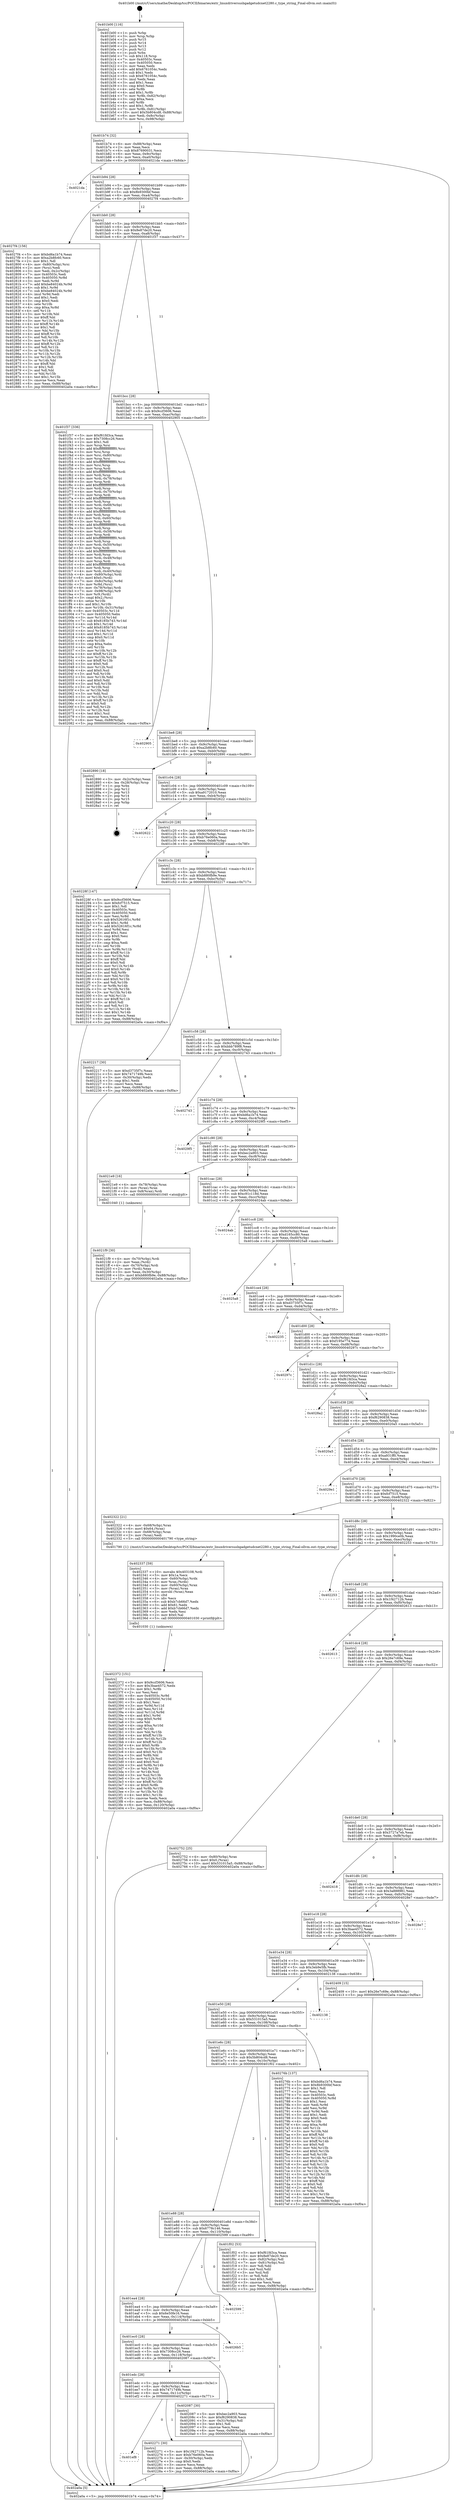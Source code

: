 digraph "0x401b00" {
  label = "0x401b00 (/mnt/c/Users/mathe/Desktop/tcc/POCII/binaries/extr_linuxdriversusbgadgetudcnet2280.c_type_string_Final-ollvm.out::main(0))"
  labelloc = "t"
  node[shape=record]

  Entry [label="",width=0.3,height=0.3,shape=circle,fillcolor=black,style=filled]
  "0x401b74" [label="{
     0x401b74 [32]\l
     | [instrs]\l
     &nbsp;&nbsp;0x401b74 \<+6\>: mov -0x88(%rbp),%eax\l
     &nbsp;&nbsp;0x401b7a \<+2\>: mov %eax,%ecx\l
     &nbsp;&nbsp;0x401b7c \<+6\>: sub $0x87690031,%ecx\l
     &nbsp;&nbsp;0x401b82 \<+6\>: mov %eax,-0x9c(%rbp)\l
     &nbsp;&nbsp;0x401b88 \<+6\>: mov %ecx,-0xa0(%rbp)\l
     &nbsp;&nbsp;0x401b8e \<+6\>: je 00000000004021da \<main+0x6da\>\l
  }"]
  "0x4021da" [label="{
     0x4021da\l
  }", style=dashed]
  "0x401b94" [label="{
     0x401b94 [28]\l
     | [instrs]\l
     &nbsp;&nbsp;0x401b94 \<+5\>: jmp 0000000000401b99 \<main+0x99\>\l
     &nbsp;&nbsp;0x401b99 \<+6\>: mov -0x9c(%rbp),%eax\l
     &nbsp;&nbsp;0x401b9f \<+5\>: sub $0x8b9300bf,%eax\l
     &nbsp;&nbsp;0x401ba4 \<+6\>: mov %eax,-0xa4(%rbp)\l
     &nbsp;&nbsp;0x401baa \<+6\>: je 00000000004027f4 \<main+0xcf4\>\l
  }"]
  Exit [label="",width=0.3,height=0.3,shape=circle,fillcolor=black,style=filled,peripheries=2]
  "0x4027f4" [label="{
     0x4027f4 [156]\l
     | [instrs]\l
     &nbsp;&nbsp;0x4027f4 \<+5\>: mov $0xbd6a1b74,%eax\l
     &nbsp;&nbsp;0x4027f9 \<+5\>: mov $0xa2b8fc60,%ecx\l
     &nbsp;&nbsp;0x4027fe \<+2\>: mov $0x1,%dl\l
     &nbsp;&nbsp;0x402800 \<+4\>: mov -0x80(%rbp),%rsi\l
     &nbsp;&nbsp;0x402804 \<+2\>: mov (%rsi),%edi\l
     &nbsp;&nbsp;0x402806 \<+3\>: mov %edi,-0x2c(%rbp)\l
     &nbsp;&nbsp;0x402809 \<+7\>: mov 0x40503c,%edi\l
     &nbsp;&nbsp;0x402810 \<+8\>: mov 0x405050,%r8d\l
     &nbsp;&nbsp;0x402818 \<+3\>: mov %edi,%r9d\l
     &nbsp;&nbsp;0x40281b \<+7\>: add $0xbe84024b,%r9d\l
     &nbsp;&nbsp;0x402822 \<+4\>: sub $0x1,%r9d\l
     &nbsp;&nbsp;0x402826 \<+7\>: sub $0xbe84024b,%r9d\l
     &nbsp;&nbsp;0x40282d \<+4\>: imul %r9d,%edi\l
     &nbsp;&nbsp;0x402831 \<+3\>: and $0x1,%edi\l
     &nbsp;&nbsp;0x402834 \<+3\>: cmp $0x0,%edi\l
     &nbsp;&nbsp;0x402837 \<+4\>: sete %r10b\l
     &nbsp;&nbsp;0x40283b \<+4\>: cmp $0xa,%r8d\l
     &nbsp;&nbsp;0x40283f \<+4\>: setl %r11b\l
     &nbsp;&nbsp;0x402843 \<+3\>: mov %r10b,%bl\l
     &nbsp;&nbsp;0x402846 \<+3\>: xor $0xff,%bl\l
     &nbsp;&nbsp;0x402849 \<+3\>: mov %r11b,%r14b\l
     &nbsp;&nbsp;0x40284c \<+4\>: xor $0xff,%r14b\l
     &nbsp;&nbsp;0x402850 \<+3\>: xor $0x1,%dl\l
     &nbsp;&nbsp;0x402853 \<+3\>: mov %bl,%r15b\l
     &nbsp;&nbsp;0x402856 \<+4\>: and $0xff,%r15b\l
     &nbsp;&nbsp;0x40285a \<+3\>: and %dl,%r10b\l
     &nbsp;&nbsp;0x40285d \<+3\>: mov %r14b,%r12b\l
     &nbsp;&nbsp;0x402860 \<+4\>: and $0xff,%r12b\l
     &nbsp;&nbsp;0x402864 \<+3\>: and %dl,%r11b\l
     &nbsp;&nbsp;0x402867 \<+3\>: or %r10b,%r15b\l
     &nbsp;&nbsp;0x40286a \<+3\>: or %r11b,%r12b\l
     &nbsp;&nbsp;0x40286d \<+3\>: xor %r12b,%r15b\l
     &nbsp;&nbsp;0x402870 \<+3\>: or %r14b,%bl\l
     &nbsp;&nbsp;0x402873 \<+3\>: xor $0xff,%bl\l
     &nbsp;&nbsp;0x402876 \<+3\>: or $0x1,%dl\l
     &nbsp;&nbsp;0x402879 \<+2\>: and %dl,%bl\l
     &nbsp;&nbsp;0x40287b \<+3\>: or %bl,%r15b\l
     &nbsp;&nbsp;0x40287e \<+4\>: test $0x1,%r15b\l
     &nbsp;&nbsp;0x402882 \<+3\>: cmovne %ecx,%eax\l
     &nbsp;&nbsp;0x402885 \<+6\>: mov %eax,-0x88(%rbp)\l
     &nbsp;&nbsp;0x40288b \<+5\>: jmp 0000000000402a0a \<main+0xf0a\>\l
  }"]
  "0x401bb0" [label="{
     0x401bb0 [28]\l
     | [instrs]\l
     &nbsp;&nbsp;0x401bb0 \<+5\>: jmp 0000000000401bb5 \<main+0xb5\>\l
     &nbsp;&nbsp;0x401bb5 \<+6\>: mov -0x9c(%rbp),%eax\l
     &nbsp;&nbsp;0x401bbb \<+5\>: sub $0x8e87de20,%eax\l
     &nbsp;&nbsp;0x401bc0 \<+6\>: mov %eax,-0xa8(%rbp)\l
     &nbsp;&nbsp;0x401bc6 \<+6\>: je 0000000000401f37 \<main+0x437\>\l
  }"]
  "0x402372" [label="{
     0x402372 [151]\l
     | [instrs]\l
     &nbsp;&nbsp;0x402372 \<+5\>: mov $0x9ccf3606,%ecx\l
     &nbsp;&nbsp;0x402377 \<+5\>: mov $0x3bae4572,%edx\l
     &nbsp;&nbsp;0x40237c \<+3\>: mov $0x1,%r8b\l
     &nbsp;&nbsp;0x40237f \<+2\>: xor %esi,%esi\l
     &nbsp;&nbsp;0x402381 \<+8\>: mov 0x40503c,%r9d\l
     &nbsp;&nbsp;0x402389 \<+8\>: mov 0x405050,%r10d\l
     &nbsp;&nbsp;0x402391 \<+3\>: sub $0x1,%esi\l
     &nbsp;&nbsp;0x402394 \<+3\>: mov %r9d,%r11d\l
     &nbsp;&nbsp;0x402397 \<+3\>: add %esi,%r11d\l
     &nbsp;&nbsp;0x40239a \<+4\>: imul %r11d,%r9d\l
     &nbsp;&nbsp;0x40239e \<+4\>: and $0x1,%r9d\l
     &nbsp;&nbsp;0x4023a2 \<+4\>: cmp $0x0,%r9d\l
     &nbsp;&nbsp;0x4023a6 \<+3\>: sete %bl\l
     &nbsp;&nbsp;0x4023a9 \<+4\>: cmp $0xa,%r10d\l
     &nbsp;&nbsp;0x4023ad \<+4\>: setl %r14b\l
     &nbsp;&nbsp;0x4023b1 \<+3\>: mov %bl,%r15b\l
     &nbsp;&nbsp;0x4023b4 \<+4\>: xor $0xff,%r15b\l
     &nbsp;&nbsp;0x4023b8 \<+3\>: mov %r14b,%r12b\l
     &nbsp;&nbsp;0x4023bb \<+4\>: xor $0xff,%r12b\l
     &nbsp;&nbsp;0x4023bf \<+4\>: xor $0x0,%r8b\l
     &nbsp;&nbsp;0x4023c3 \<+3\>: mov %r15b,%r13b\l
     &nbsp;&nbsp;0x4023c6 \<+4\>: and $0x0,%r13b\l
     &nbsp;&nbsp;0x4023ca \<+3\>: and %r8b,%bl\l
     &nbsp;&nbsp;0x4023cd \<+3\>: mov %r12b,%sil\l
     &nbsp;&nbsp;0x4023d0 \<+4\>: and $0x0,%sil\l
     &nbsp;&nbsp;0x4023d4 \<+3\>: and %r8b,%r14b\l
     &nbsp;&nbsp;0x4023d7 \<+3\>: or %bl,%r13b\l
     &nbsp;&nbsp;0x4023da \<+3\>: or %r14b,%sil\l
     &nbsp;&nbsp;0x4023dd \<+3\>: xor %sil,%r13b\l
     &nbsp;&nbsp;0x4023e0 \<+3\>: or %r12b,%r15b\l
     &nbsp;&nbsp;0x4023e3 \<+4\>: xor $0xff,%r15b\l
     &nbsp;&nbsp;0x4023e7 \<+4\>: or $0x0,%r8b\l
     &nbsp;&nbsp;0x4023eb \<+3\>: and %r8b,%r15b\l
     &nbsp;&nbsp;0x4023ee \<+3\>: or %r15b,%r13b\l
     &nbsp;&nbsp;0x4023f1 \<+4\>: test $0x1,%r13b\l
     &nbsp;&nbsp;0x4023f5 \<+3\>: cmovne %edx,%ecx\l
     &nbsp;&nbsp;0x4023f8 \<+6\>: mov %ecx,-0x88(%rbp)\l
     &nbsp;&nbsp;0x4023fe \<+6\>: mov %eax,-0x120(%rbp)\l
     &nbsp;&nbsp;0x402404 \<+5\>: jmp 0000000000402a0a \<main+0xf0a\>\l
  }"]
  "0x401f37" [label="{
     0x401f37 [336]\l
     | [instrs]\l
     &nbsp;&nbsp;0x401f37 \<+5\>: mov $0xf61fd3ca,%eax\l
     &nbsp;&nbsp;0x401f3c \<+5\>: mov $0x7308cc26,%ecx\l
     &nbsp;&nbsp;0x401f41 \<+2\>: mov $0x1,%dl\l
     &nbsp;&nbsp;0x401f43 \<+3\>: mov %rsp,%rsi\l
     &nbsp;&nbsp;0x401f46 \<+4\>: add $0xfffffffffffffff0,%rsi\l
     &nbsp;&nbsp;0x401f4a \<+3\>: mov %rsi,%rsp\l
     &nbsp;&nbsp;0x401f4d \<+4\>: mov %rsi,-0x80(%rbp)\l
     &nbsp;&nbsp;0x401f51 \<+3\>: mov %rsp,%rsi\l
     &nbsp;&nbsp;0x401f54 \<+4\>: add $0xfffffffffffffff0,%rsi\l
     &nbsp;&nbsp;0x401f58 \<+3\>: mov %rsi,%rsp\l
     &nbsp;&nbsp;0x401f5b \<+3\>: mov %rsp,%rdi\l
     &nbsp;&nbsp;0x401f5e \<+4\>: add $0xfffffffffffffff0,%rdi\l
     &nbsp;&nbsp;0x401f62 \<+3\>: mov %rdi,%rsp\l
     &nbsp;&nbsp;0x401f65 \<+4\>: mov %rdi,-0x78(%rbp)\l
     &nbsp;&nbsp;0x401f69 \<+3\>: mov %rsp,%rdi\l
     &nbsp;&nbsp;0x401f6c \<+4\>: add $0xfffffffffffffff0,%rdi\l
     &nbsp;&nbsp;0x401f70 \<+3\>: mov %rdi,%rsp\l
     &nbsp;&nbsp;0x401f73 \<+4\>: mov %rdi,-0x70(%rbp)\l
     &nbsp;&nbsp;0x401f77 \<+3\>: mov %rsp,%rdi\l
     &nbsp;&nbsp;0x401f7a \<+4\>: add $0xfffffffffffffff0,%rdi\l
     &nbsp;&nbsp;0x401f7e \<+3\>: mov %rdi,%rsp\l
     &nbsp;&nbsp;0x401f81 \<+4\>: mov %rdi,-0x68(%rbp)\l
     &nbsp;&nbsp;0x401f85 \<+3\>: mov %rsp,%rdi\l
     &nbsp;&nbsp;0x401f88 \<+4\>: add $0xfffffffffffffff0,%rdi\l
     &nbsp;&nbsp;0x401f8c \<+3\>: mov %rdi,%rsp\l
     &nbsp;&nbsp;0x401f8f \<+4\>: mov %rdi,-0x60(%rbp)\l
     &nbsp;&nbsp;0x401f93 \<+3\>: mov %rsp,%rdi\l
     &nbsp;&nbsp;0x401f96 \<+4\>: add $0xfffffffffffffff0,%rdi\l
     &nbsp;&nbsp;0x401f9a \<+3\>: mov %rdi,%rsp\l
     &nbsp;&nbsp;0x401f9d \<+4\>: mov %rdi,-0x58(%rbp)\l
     &nbsp;&nbsp;0x401fa1 \<+3\>: mov %rsp,%rdi\l
     &nbsp;&nbsp;0x401fa4 \<+4\>: add $0xfffffffffffffff0,%rdi\l
     &nbsp;&nbsp;0x401fa8 \<+3\>: mov %rdi,%rsp\l
     &nbsp;&nbsp;0x401fab \<+4\>: mov %rdi,-0x50(%rbp)\l
     &nbsp;&nbsp;0x401faf \<+3\>: mov %rsp,%rdi\l
     &nbsp;&nbsp;0x401fb2 \<+4\>: add $0xfffffffffffffff0,%rdi\l
     &nbsp;&nbsp;0x401fb6 \<+3\>: mov %rdi,%rsp\l
     &nbsp;&nbsp;0x401fb9 \<+4\>: mov %rdi,-0x48(%rbp)\l
     &nbsp;&nbsp;0x401fbd \<+3\>: mov %rsp,%rdi\l
     &nbsp;&nbsp;0x401fc0 \<+4\>: add $0xfffffffffffffff0,%rdi\l
     &nbsp;&nbsp;0x401fc4 \<+3\>: mov %rdi,%rsp\l
     &nbsp;&nbsp;0x401fc7 \<+4\>: mov %rdi,-0x40(%rbp)\l
     &nbsp;&nbsp;0x401fcb \<+4\>: mov -0x80(%rbp),%rdi\l
     &nbsp;&nbsp;0x401fcf \<+6\>: movl $0x0,(%rdi)\l
     &nbsp;&nbsp;0x401fd5 \<+7\>: mov -0x8c(%rbp),%r8d\l
     &nbsp;&nbsp;0x401fdc \<+3\>: mov %r8d,(%rsi)\l
     &nbsp;&nbsp;0x401fdf \<+4\>: mov -0x78(%rbp),%rdi\l
     &nbsp;&nbsp;0x401fe3 \<+7\>: mov -0x98(%rbp),%r9\l
     &nbsp;&nbsp;0x401fea \<+3\>: mov %r9,(%rdi)\l
     &nbsp;&nbsp;0x401fed \<+3\>: cmpl $0x2,(%rsi)\l
     &nbsp;&nbsp;0x401ff0 \<+4\>: setne %r10b\l
     &nbsp;&nbsp;0x401ff4 \<+4\>: and $0x1,%r10b\l
     &nbsp;&nbsp;0x401ff8 \<+4\>: mov %r10b,-0x31(%rbp)\l
     &nbsp;&nbsp;0x401ffc \<+8\>: mov 0x40503c,%r11d\l
     &nbsp;&nbsp;0x402004 \<+7\>: mov 0x405050,%ebx\l
     &nbsp;&nbsp;0x40200b \<+3\>: mov %r11d,%r14d\l
     &nbsp;&nbsp;0x40200e \<+7\>: sub $0x8185b743,%r14d\l
     &nbsp;&nbsp;0x402015 \<+4\>: sub $0x1,%r14d\l
     &nbsp;&nbsp;0x402019 \<+7\>: add $0x8185b743,%r14d\l
     &nbsp;&nbsp;0x402020 \<+4\>: imul %r14d,%r11d\l
     &nbsp;&nbsp;0x402024 \<+4\>: and $0x1,%r11d\l
     &nbsp;&nbsp;0x402028 \<+4\>: cmp $0x0,%r11d\l
     &nbsp;&nbsp;0x40202c \<+4\>: sete %r10b\l
     &nbsp;&nbsp;0x402030 \<+3\>: cmp $0xa,%ebx\l
     &nbsp;&nbsp;0x402033 \<+4\>: setl %r15b\l
     &nbsp;&nbsp;0x402037 \<+3\>: mov %r10b,%r12b\l
     &nbsp;&nbsp;0x40203a \<+4\>: xor $0xff,%r12b\l
     &nbsp;&nbsp;0x40203e \<+3\>: mov %r15b,%r13b\l
     &nbsp;&nbsp;0x402041 \<+4\>: xor $0xff,%r13b\l
     &nbsp;&nbsp;0x402045 \<+3\>: xor $0x0,%dl\l
     &nbsp;&nbsp;0x402048 \<+3\>: mov %r12b,%sil\l
     &nbsp;&nbsp;0x40204b \<+4\>: and $0x0,%sil\l
     &nbsp;&nbsp;0x40204f \<+3\>: and %dl,%r10b\l
     &nbsp;&nbsp;0x402052 \<+3\>: mov %r13b,%dil\l
     &nbsp;&nbsp;0x402055 \<+4\>: and $0x0,%dil\l
     &nbsp;&nbsp;0x402059 \<+3\>: and %dl,%r15b\l
     &nbsp;&nbsp;0x40205c \<+3\>: or %r10b,%sil\l
     &nbsp;&nbsp;0x40205f \<+3\>: or %r15b,%dil\l
     &nbsp;&nbsp;0x402062 \<+3\>: xor %dil,%sil\l
     &nbsp;&nbsp;0x402065 \<+3\>: or %r13b,%r12b\l
     &nbsp;&nbsp;0x402068 \<+4\>: xor $0xff,%r12b\l
     &nbsp;&nbsp;0x40206c \<+3\>: or $0x0,%dl\l
     &nbsp;&nbsp;0x40206f \<+3\>: and %dl,%r12b\l
     &nbsp;&nbsp;0x402072 \<+3\>: or %r12b,%sil\l
     &nbsp;&nbsp;0x402075 \<+4\>: test $0x1,%sil\l
     &nbsp;&nbsp;0x402079 \<+3\>: cmovne %ecx,%eax\l
     &nbsp;&nbsp;0x40207c \<+6\>: mov %eax,-0x88(%rbp)\l
     &nbsp;&nbsp;0x402082 \<+5\>: jmp 0000000000402a0a \<main+0xf0a\>\l
  }"]
  "0x401bcc" [label="{
     0x401bcc [28]\l
     | [instrs]\l
     &nbsp;&nbsp;0x401bcc \<+5\>: jmp 0000000000401bd1 \<main+0xd1\>\l
     &nbsp;&nbsp;0x401bd1 \<+6\>: mov -0x9c(%rbp),%eax\l
     &nbsp;&nbsp;0x401bd7 \<+5\>: sub $0x9ccf3606,%eax\l
     &nbsp;&nbsp;0x401bdc \<+6\>: mov %eax,-0xac(%rbp)\l
     &nbsp;&nbsp;0x401be2 \<+6\>: je 0000000000402905 \<main+0xe05\>\l
  }"]
  "0x402337" [label="{
     0x402337 [59]\l
     | [instrs]\l
     &nbsp;&nbsp;0x402337 \<+10\>: movabs $0x403108,%rdi\l
     &nbsp;&nbsp;0x402341 \<+5\>: mov $0x1a,%ecx\l
     &nbsp;&nbsp;0x402346 \<+4\>: mov -0x60(%rbp),%rdx\l
     &nbsp;&nbsp;0x40234a \<+3\>: mov %rax,(%rdx)\l
     &nbsp;&nbsp;0x40234d \<+4\>: mov -0x60(%rbp),%rax\l
     &nbsp;&nbsp;0x402351 \<+3\>: mov (%rax),%rax\l
     &nbsp;&nbsp;0x402354 \<+3\>: movsbl (%rax),%eax\l
     &nbsp;&nbsp;0x402357 \<+1\>: cltd\l
     &nbsp;&nbsp;0x402358 \<+2\>: idiv %ecx\l
     &nbsp;&nbsp;0x40235a \<+6\>: sub $0xb7cb66d7,%edx\l
     &nbsp;&nbsp;0x402360 \<+3\>: add $0x61,%edx\l
     &nbsp;&nbsp;0x402363 \<+6\>: add $0xb7cb66d7,%edx\l
     &nbsp;&nbsp;0x402369 \<+2\>: mov %edx,%esi\l
     &nbsp;&nbsp;0x40236b \<+2\>: mov $0x0,%al\l
     &nbsp;&nbsp;0x40236d \<+5\>: call 0000000000401030 \<printf@plt\>\l
     | [calls]\l
     &nbsp;&nbsp;0x401030 \{1\} (unknown)\l
  }"]
  "0x402905" [label="{
     0x402905\l
  }", style=dashed]
  "0x401be8" [label="{
     0x401be8 [28]\l
     | [instrs]\l
     &nbsp;&nbsp;0x401be8 \<+5\>: jmp 0000000000401bed \<main+0xed\>\l
     &nbsp;&nbsp;0x401bed \<+6\>: mov -0x9c(%rbp),%eax\l
     &nbsp;&nbsp;0x401bf3 \<+5\>: sub $0xa2b8fc60,%eax\l
     &nbsp;&nbsp;0x401bf8 \<+6\>: mov %eax,-0xb0(%rbp)\l
     &nbsp;&nbsp;0x401bfe \<+6\>: je 0000000000402890 \<main+0xd90\>\l
  }"]
  "0x401ef8" [label="{
     0x401ef8\l
  }", style=dashed]
  "0x402890" [label="{
     0x402890 [18]\l
     | [instrs]\l
     &nbsp;&nbsp;0x402890 \<+3\>: mov -0x2c(%rbp),%eax\l
     &nbsp;&nbsp;0x402893 \<+4\>: lea -0x28(%rbp),%rsp\l
     &nbsp;&nbsp;0x402897 \<+1\>: pop %rbx\l
     &nbsp;&nbsp;0x402898 \<+2\>: pop %r12\l
     &nbsp;&nbsp;0x40289a \<+2\>: pop %r13\l
     &nbsp;&nbsp;0x40289c \<+2\>: pop %r14\l
     &nbsp;&nbsp;0x40289e \<+2\>: pop %r15\l
     &nbsp;&nbsp;0x4028a0 \<+1\>: pop %rbp\l
     &nbsp;&nbsp;0x4028a1 \<+1\>: ret\l
  }"]
  "0x401c04" [label="{
     0x401c04 [28]\l
     | [instrs]\l
     &nbsp;&nbsp;0x401c04 \<+5\>: jmp 0000000000401c09 \<main+0x109\>\l
     &nbsp;&nbsp;0x401c09 \<+6\>: mov -0x9c(%rbp),%eax\l
     &nbsp;&nbsp;0x401c0f \<+5\>: sub $0xa9172010,%eax\l
     &nbsp;&nbsp;0x401c14 \<+6\>: mov %eax,-0xb4(%rbp)\l
     &nbsp;&nbsp;0x401c1a \<+6\>: je 0000000000402622 \<main+0xb22\>\l
  }"]
  "0x402271" [label="{
     0x402271 [30]\l
     | [instrs]\l
     &nbsp;&nbsp;0x402271 \<+5\>: mov $0x1f42712b,%eax\l
     &nbsp;&nbsp;0x402276 \<+5\>: mov $0xb76e060a,%ecx\l
     &nbsp;&nbsp;0x40227b \<+3\>: mov -0x30(%rbp),%edx\l
     &nbsp;&nbsp;0x40227e \<+3\>: cmp $0x0,%edx\l
     &nbsp;&nbsp;0x402281 \<+3\>: cmove %ecx,%eax\l
     &nbsp;&nbsp;0x402284 \<+6\>: mov %eax,-0x88(%rbp)\l
     &nbsp;&nbsp;0x40228a \<+5\>: jmp 0000000000402a0a \<main+0xf0a\>\l
  }"]
  "0x402622" [label="{
     0x402622\l
  }", style=dashed]
  "0x401c20" [label="{
     0x401c20 [28]\l
     | [instrs]\l
     &nbsp;&nbsp;0x401c20 \<+5\>: jmp 0000000000401c25 \<main+0x125\>\l
     &nbsp;&nbsp;0x401c25 \<+6\>: mov -0x9c(%rbp),%eax\l
     &nbsp;&nbsp;0x401c2b \<+5\>: sub $0xb76e060a,%eax\l
     &nbsp;&nbsp;0x401c30 \<+6\>: mov %eax,-0xb8(%rbp)\l
     &nbsp;&nbsp;0x401c36 \<+6\>: je 000000000040228f \<main+0x78f\>\l
  }"]
  "0x4021f9" [label="{
     0x4021f9 [30]\l
     | [instrs]\l
     &nbsp;&nbsp;0x4021f9 \<+4\>: mov -0x70(%rbp),%rdi\l
     &nbsp;&nbsp;0x4021fd \<+2\>: mov %eax,(%rdi)\l
     &nbsp;&nbsp;0x4021ff \<+4\>: mov -0x70(%rbp),%rdi\l
     &nbsp;&nbsp;0x402203 \<+2\>: mov (%rdi),%eax\l
     &nbsp;&nbsp;0x402205 \<+3\>: mov %eax,-0x30(%rbp)\l
     &nbsp;&nbsp;0x402208 \<+10\>: movl $0xb880fb9e,-0x88(%rbp)\l
     &nbsp;&nbsp;0x402212 \<+5\>: jmp 0000000000402a0a \<main+0xf0a\>\l
  }"]
  "0x40228f" [label="{
     0x40228f [147]\l
     | [instrs]\l
     &nbsp;&nbsp;0x40228f \<+5\>: mov $0x9ccf3606,%eax\l
     &nbsp;&nbsp;0x402294 \<+5\>: mov $0xfcf7515,%ecx\l
     &nbsp;&nbsp;0x402299 \<+2\>: mov $0x1,%dl\l
     &nbsp;&nbsp;0x40229b \<+7\>: mov 0x40503c,%esi\l
     &nbsp;&nbsp;0x4022a2 \<+7\>: mov 0x405050,%edi\l
     &nbsp;&nbsp;0x4022a9 \<+3\>: mov %esi,%r8d\l
     &nbsp;&nbsp;0x4022ac \<+7\>: sub $0x52616f1c,%r8d\l
     &nbsp;&nbsp;0x4022b3 \<+4\>: sub $0x1,%r8d\l
     &nbsp;&nbsp;0x4022b7 \<+7\>: add $0x52616f1c,%r8d\l
     &nbsp;&nbsp;0x4022be \<+4\>: imul %r8d,%esi\l
     &nbsp;&nbsp;0x4022c2 \<+3\>: and $0x1,%esi\l
     &nbsp;&nbsp;0x4022c5 \<+3\>: cmp $0x0,%esi\l
     &nbsp;&nbsp;0x4022c8 \<+4\>: sete %r9b\l
     &nbsp;&nbsp;0x4022cc \<+3\>: cmp $0xa,%edi\l
     &nbsp;&nbsp;0x4022cf \<+4\>: setl %r10b\l
     &nbsp;&nbsp;0x4022d3 \<+3\>: mov %r9b,%r11b\l
     &nbsp;&nbsp;0x4022d6 \<+4\>: xor $0xff,%r11b\l
     &nbsp;&nbsp;0x4022da \<+3\>: mov %r10b,%bl\l
     &nbsp;&nbsp;0x4022dd \<+3\>: xor $0xff,%bl\l
     &nbsp;&nbsp;0x4022e0 \<+3\>: xor $0x0,%dl\l
     &nbsp;&nbsp;0x4022e3 \<+3\>: mov %r11b,%r14b\l
     &nbsp;&nbsp;0x4022e6 \<+4\>: and $0x0,%r14b\l
     &nbsp;&nbsp;0x4022ea \<+3\>: and %dl,%r9b\l
     &nbsp;&nbsp;0x4022ed \<+3\>: mov %bl,%r15b\l
     &nbsp;&nbsp;0x4022f0 \<+4\>: and $0x0,%r15b\l
     &nbsp;&nbsp;0x4022f4 \<+3\>: and %dl,%r10b\l
     &nbsp;&nbsp;0x4022f7 \<+3\>: or %r9b,%r14b\l
     &nbsp;&nbsp;0x4022fa \<+3\>: or %r10b,%r15b\l
     &nbsp;&nbsp;0x4022fd \<+3\>: xor %r15b,%r14b\l
     &nbsp;&nbsp;0x402300 \<+3\>: or %bl,%r11b\l
     &nbsp;&nbsp;0x402303 \<+4\>: xor $0xff,%r11b\l
     &nbsp;&nbsp;0x402307 \<+3\>: or $0x0,%dl\l
     &nbsp;&nbsp;0x40230a \<+3\>: and %dl,%r11b\l
     &nbsp;&nbsp;0x40230d \<+3\>: or %r11b,%r14b\l
     &nbsp;&nbsp;0x402310 \<+4\>: test $0x1,%r14b\l
     &nbsp;&nbsp;0x402314 \<+3\>: cmovne %ecx,%eax\l
     &nbsp;&nbsp;0x402317 \<+6\>: mov %eax,-0x88(%rbp)\l
     &nbsp;&nbsp;0x40231d \<+5\>: jmp 0000000000402a0a \<main+0xf0a\>\l
  }"]
  "0x401c3c" [label="{
     0x401c3c [28]\l
     | [instrs]\l
     &nbsp;&nbsp;0x401c3c \<+5\>: jmp 0000000000401c41 \<main+0x141\>\l
     &nbsp;&nbsp;0x401c41 \<+6\>: mov -0x9c(%rbp),%eax\l
     &nbsp;&nbsp;0x401c47 \<+5\>: sub $0xb880fb9e,%eax\l
     &nbsp;&nbsp;0x401c4c \<+6\>: mov %eax,-0xbc(%rbp)\l
     &nbsp;&nbsp;0x401c52 \<+6\>: je 0000000000402217 \<main+0x717\>\l
  }"]
  "0x401edc" [label="{
     0x401edc [28]\l
     | [instrs]\l
     &nbsp;&nbsp;0x401edc \<+5\>: jmp 0000000000401ee1 \<main+0x3e1\>\l
     &nbsp;&nbsp;0x401ee1 \<+6\>: mov -0x9c(%rbp),%eax\l
     &nbsp;&nbsp;0x401ee7 \<+5\>: sub $0x7471749b,%eax\l
     &nbsp;&nbsp;0x401eec \<+6\>: mov %eax,-0x11c(%rbp)\l
     &nbsp;&nbsp;0x401ef2 \<+6\>: je 0000000000402271 \<main+0x771\>\l
  }"]
  "0x402217" [label="{
     0x402217 [30]\l
     | [instrs]\l
     &nbsp;&nbsp;0x402217 \<+5\>: mov $0xd3735f7c,%eax\l
     &nbsp;&nbsp;0x40221c \<+5\>: mov $0x7471749b,%ecx\l
     &nbsp;&nbsp;0x402221 \<+3\>: mov -0x30(%rbp),%edx\l
     &nbsp;&nbsp;0x402224 \<+3\>: cmp $0x1,%edx\l
     &nbsp;&nbsp;0x402227 \<+3\>: cmovl %ecx,%eax\l
     &nbsp;&nbsp;0x40222a \<+6\>: mov %eax,-0x88(%rbp)\l
     &nbsp;&nbsp;0x402230 \<+5\>: jmp 0000000000402a0a \<main+0xf0a\>\l
  }"]
  "0x401c58" [label="{
     0x401c58 [28]\l
     | [instrs]\l
     &nbsp;&nbsp;0x401c58 \<+5\>: jmp 0000000000401c5d \<main+0x15d\>\l
     &nbsp;&nbsp;0x401c5d \<+6\>: mov -0x9c(%rbp),%eax\l
     &nbsp;&nbsp;0x401c63 \<+5\>: sub $0xbbb789f8,%eax\l
     &nbsp;&nbsp;0x401c68 \<+6\>: mov %eax,-0xc0(%rbp)\l
     &nbsp;&nbsp;0x401c6e \<+6\>: je 0000000000402743 \<main+0xc43\>\l
  }"]
  "0x402087" [label="{
     0x402087 [30]\l
     | [instrs]\l
     &nbsp;&nbsp;0x402087 \<+5\>: mov $0xbec2a903,%eax\l
     &nbsp;&nbsp;0x40208c \<+5\>: mov $0xf6290838,%ecx\l
     &nbsp;&nbsp;0x402091 \<+3\>: mov -0x31(%rbp),%dl\l
     &nbsp;&nbsp;0x402094 \<+3\>: test $0x1,%dl\l
     &nbsp;&nbsp;0x402097 \<+3\>: cmovne %ecx,%eax\l
     &nbsp;&nbsp;0x40209a \<+6\>: mov %eax,-0x88(%rbp)\l
     &nbsp;&nbsp;0x4020a0 \<+5\>: jmp 0000000000402a0a \<main+0xf0a\>\l
  }"]
  "0x402743" [label="{
     0x402743\l
  }", style=dashed]
  "0x401c74" [label="{
     0x401c74 [28]\l
     | [instrs]\l
     &nbsp;&nbsp;0x401c74 \<+5\>: jmp 0000000000401c79 \<main+0x179\>\l
     &nbsp;&nbsp;0x401c79 \<+6\>: mov -0x9c(%rbp),%eax\l
     &nbsp;&nbsp;0x401c7f \<+5\>: sub $0xbd6a1b74,%eax\l
     &nbsp;&nbsp;0x401c84 \<+6\>: mov %eax,-0xc4(%rbp)\l
     &nbsp;&nbsp;0x401c8a \<+6\>: je 00000000004029f5 \<main+0xef5\>\l
  }"]
  "0x401ec0" [label="{
     0x401ec0 [28]\l
     | [instrs]\l
     &nbsp;&nbsp;0x401ec0 \<+5\>: jmp 0000000000401ec5 \<main+0x3c5\>\l
     &nbsp;&nbsp;0x401ec5 \<+6\>: mov -0x9c(%rbp),%eax\l
     &nbsp;&nbsp;0x401ecb \<+5\>: sub $0x7308cc26,%eax\l
     &nbsp;&nbsp;0x401ed0 \<+6\>: mov %eax,-0x118(%rbp)\l
     &nbsp;&nbsp;0x401ed6 \<+6\>: je 0000000000402087 \<main+0x587\>\l
  }"]
  "0x4029f5" [label="{
     0x4029f5\l
  }", style=dashed]
  "0x401c90" [label="{
     0x401c90 [28]\l
     | [instrs]\l
     &nbsp;&nbsp;0x401c90 \<+5\>: jmp 0000000000401c95 \<main+0x195\>\l
     &nbsp;&nbsp;0x401c95 \<+6\>: mov -0x9c(%rbp),%eax\l
     &nbsp;&nbsp;0x401c9b \<+5\>: sub $0xbec2a903,%eax\l
     &nbsp;&nbsp;0x401ca0 \<+6\>: mov %eax,-0xc8(%rbp)\l
     &nbsp;&nbsp;0x401ca6 \<+6\>: je 00000000004021e9 \<main+0x6e9\>\l
  }"]
  "0x4026b5" [label="{
     0x4026b5\l
  }", style=dashed]
  "0x4021e9" [label="{
     0x4021e9 [16]\l
     | [instrs]\l
     &nbsp;&nbsp;0x4021e9 \<+4\>: mov -0x78(%rbp),%rax\l
     &nbsp;&nbsp;0x4021ed \<+3\>: mov (%rax),%rax\l
     &nbsp;&nbsp;0x4021f0 \<+4\>: mov 0x8(%rax),%rdi\l
     &nbsp;&nbsp;0x4021f4 \<+5\>: call 0000000000401040 \<atoi@plt\>\l
     | [calls]\l
     &nbsp;&nbsp;0x401040 \{1\} (unknown)\l
  }"]
  "0x401cac" [label="{
     0x401cac [28]\l
     | [instrs]\l
     &nbsp;&nbsp;0x401cac \<+5\>: jmp 0000000000401cb1 \<main+0x1b1\>\l
     &nbsp;&nbsp;0x401cb1 \<+6\>: mov -0x9c(%rbp),%eax\l
     &nbsp;&nbsp;0x401cb7 \<+5\>: sub $0xc91c118d,%eax\l
     &nbsp;&nbsp;0x401cbc \<+6\>: mov %eax,-0xcc(%rbp)\l
     &nbsp;&nbsp;0x401cc2 \<+6\>: je 00000000004024ab \<main+0x9ab\>\l
  }"]
  "0x401ea4" [label="{
     0x401ea4 [28]\l
     | [instrs]\l
     &nbsp;&nbsp;0x401ea4 \<+5\>: jmp 0000000000401ea9 \<main+0x3a9\>\l
     &nbsp;&nbsp;0x401ea9 \<+6\>: mov -0x9c(%rbp),%eax\l
     &nbsp;&nbsp;0x401eaf \<+5\>: sub $0x6e50fe16,%eax\l
     &nbsp;&nbsp;0x401eb4 \<+6\>: mov %eax,-0x114(%rbp)\l
     &nbsp;&nbsp;0x401eba \<+6\>: je 00000000004026b5 \<main+0xbb5\>\l
  }"]
  "0x4024ab" [label="{
     0x4024ab\l
  }", style=dashed]
  "0x401cc8" [label="{
     0x401cc8 [28]\l
     | [instrs]\l
     &nbsp;&nbsp;0x401cc8 \<+5\>: jmp 0000000000401ccd \<main+0x1cd\>\l
     &nbsp;&nbsp;0x401ccd \<+6\>: mov -0x9c(%rbp),%eax\l
     &nbsp;&nbsp;0x401cd3 \<+5\>: sub $0xd165cc80,%eax\l
     &nbsp;&nbsp;0x401cd8 \<+6\>: mov %eax,-0xd0(%rbp)\l
     &nbsp;&nbsp;0x401cde \<+6\>: je 00000000004025a8 \<main+0xaa8\>\l
  }"]
  "0x402599" [label="{
     0x402599\l
  }", style=dashed]
  "0x4025a8" [label="{
     0x4025a8\l
  }", style=dashed]
  "0x401ce4" [label="{
     0x401ce4 [28]\l
     | [instrs]\l
     &nbsp;&nbsp;0x401ce4 \<+5\>: jmp 0000000000401ce9 \<main+0x1e9\>\l
     &nbsp;&nbsp;0x401ce9 \<+6\>: mov -0x9c(%rbp),%eax\l
     &nbsp;&nbsp;0x401cef \<+5\>: sub $0xd3735f7c,%eax\l
     &nbsp;&nbsp;0x401cf4 \<+6\>: mov %eax,-0xd4(%rbp)\l
     &nbsp;&nbsp;0x401cfa \<+6\>: je 0000000000402235 \<main+0x735\>\l
  }"]
  "0x401b00" [label="{
     0x401b00 [116]\l
     | [instrs]\l
     &nbsp;&nbsp;0x401b00 \<+1\>: push %rbp\l
     &nbsp;&nbsp;0x401b01 \<+3\>: mov %rsp,%rbp\l
     &nbsp;&nbsp;0x401b04 \<+2\>: push %r15\l
     &nbsp;&nbsp;0x401b06 \<+2\>: push %r14\l
     &nbsp;&nbsp;0x401b08 \<+2\>: push %r13\l
     &nbsp;&nbsp;0x401b0a \<+2\>: push %r12\l
     &nbsp;&nbsp;0x401b0c \<+1\>: push %rbx\l
     &nbsp;&nbsp;0x401b0d \<+7\>: sub $0x118,%rsp\l
     &nbsp;&nbsp;0x401b14 \<+7\>: mov 0x40503c,%eax\l
     &nbsp;&nbsp;0x401b1b \<+7\>: mov 0x405050,%ecx\l
     &nbsp;&nbsp;0x401b22 \<+2\>: mov %eax,%edx\l
     &nbsp;&nbsp;0x401b24 \<+6\>: add $0x6761054c,%edx\l
     &nbsp;&nbsp;0x401b2a \<+3\>: sub $0x1,%edx\l
     &nbsp;&nbsp;0x401b2d \<+6\>: sub $0x6761054c,%edx\l
     &nbsp;&nbsp;0x401b33 \<+3\>: imul %edx,%eax\l
     &nbsp;&nbsp;0x401b36 \<+3\>: and $0x1,%eax\l
     &nbsp;&nbsp;0x401b39 \<+3\>: cmp $0x0,%eax\l
     &nbsp;&nbsp;0x401b3c \<+4\>: sete %r8b\l
     &nbsp;&nbsp;0x401b40 \<+4\>: and $0x1,%r8b\l
     &nbsp;&nbsp;0x401b44 \<+7\>: mov %r8b,-0x82(%rbp)\l
     &nbsp;&nbsp;0x401b4b \<+3\>: cmp $0xa,%ecx\l
     &nbsp;&nbsp;0x401b4e \<+4\>: setl %r8b\l
     &nbsp;&nbsp;0x401b52 \<+4\>: and $0x1,%r8b\l
     &nbsp;&nbsp;0x401b56 \<+7\>: mov %r8b,-0x81(%rbp)\l
     &nbsp;&nbsp;0x401b5d \<+10\>: movl $0x5b804cd8,-0x88(%rbp)\l
     &nbsp;&nbsp;0x401b67 \<+6\>: mov %edi,-0x8c(%rbp)\l
     &nbsp;&nbsp;0x401b6d \<+7\>: mov %rsi,-0x98(%rbp)\l
  }"]
  "0x402235" [label="{
     0x402235\l
  }", style=dashed]
  "0x401d00" [label="{
     0x401d00 [28]\l
     | [instrs]\l
     &nbsp;&nbsp;0x401d00 \<+5\>: jmp 0000000000401d05 \<main+0x205\>\l
     &nbsp;&nbsp;0x401d05 \<+6\>: mov -0x9c(%rbp),%eax\l
     &nbsp;&nbsp;0x401d0b \<+5\>: sub $0xf195e774,%eax\l
     &nbsp;&nbsp;0x401d10 \<+6\>: mov %eax,-0xd8(%rbp)\l
     &nbsp;&nbsp;0x401d16 \<+6\>: je 000000000040297c \<main+0xe7c\>\l
  }"]
  "0x402a0a" [label="{
     0x402a0a [5]\l
     | [instrs]\l
     &nbsp;&nbsp;0x402a0a \<+5\>: jmp 0000000000401b74 \<main+0x74\>\l
  }"]
  "0x40297c" [label="{
     0x40297c\l
  }", style=dashed]
  "0x401d1c" [label="{
     0x401d1c [28]\l
     | [instrs]\l
     &nbsp;&nbsp;0x401d1c \<+5\>: jmp 0000000000401d21 \<main+0x221\>\l
     &nbsp;&nbsp;0x401d21 \<+6\>: mov -0x9c(%rbp),%eax\l
     &nbsp;&nbsp;0x401d27 \<+5\>: sub $0xf61fd3ca,%eax\l
     &nbsp;&nbsp;0x401d2c \<+6\>: mov %eax,-0xdc(%rbp)\l
     &nbsp;&nbsp;0x401d32 \<+6\>: je 00000000004028a2 \<main+0xda2\>\l
  }"]
  "0x401e88" [label="{
     0x401e88 [28]\l
     | [instrs]\l
     &nbsp;&nbsp;0x401e88 \<+5\>: jmp 0000000000401e8d \<main+0x38d\>\l
     &nbsp;&nbsp;0x401e8d \<+6\>: mov -0x9c(%rbp),%eax\l
     &nbsp;&nbsp;0x401e93 \<+5\>: sub $0x6778c146,%eax\l
     &nbsp;&nbsp;0x401e98 \<+6\>: mov %eax,-0x110(%rbp)\l
     &nbsp;&nbsp;0x401e9e \<+6\>: je 0000000000402599 \<main+0xa99\>\l
  }"]
  "0x4028a2" [label="{
     0x4028a2\l
  }", style=dashed]
  "0x401d38" [label="{
     0x401d38 [28]\l
     | [instrs]\l
     &nbsp;&nbsp;0x401d38 \<+5\>: jmp 0000000000401d3d \<main+0x23d\>\l
     &nbsp;&nbsp;0x401d3d \<+6\>: mov -0x9c(%rbp),%eax\l
     &nbsp;&nbsp;0x401d43 \<+5\>: sub $0xf6290838,%eax\l
     &nbsp;&nbsp;0x401d48 \<+6\>: mov %eax,-0xe0(%rbp)\l
     &nbsp;&nbsp;0x401d4e \<+6\>: je 00000000004020a5 \<main+0x5a5\>\l
  }"]
  "0x401f02" [label="{
     0x401f02 [53]\l
     | [instrs]\l
     &nbsp;&nbsp;0x401f02 \<+5\>: mov $0xf61fd3ca,%eax\l
     &nbsp;&nbsp;0x401f07 \<+5\>: mov $0x8e87de20,%ecx\l
     &nbsp;&nbsp;0x401f0c \<+6\>: mov -0x82(%rbp),%dl\l
     &nbsp;&nbsp;0x401f12 \<+7\>: mov -0x81(%rbp),%sil\l
     &nbsp;&nbsp;0x401f19 \<+3\>: mov %dl,%dil\l
     &nbsp;&nbsp;0x401f1c \<+3\>: and %sil,%dil\l
     &nbsp;&nbsp;0x401f1f \<+3\>: xor %sil,%dl\l
     &nbsp;&nbsp;0x401f22 \<+3\>: or %dl,%dil\l
     &nbsp;&nbsp;0x401f25 \<+4\>: test $0x1,%dil\l
     &nbsp;&nbsp;0x401f29 \<+3\>: cmovne %ecx,%eax\l
     &nbsp;&nbsp;0x401f2c \<+6\>: mov %eax,-0x88(%rbp)\l
     &nbsp;&nbsp;0x401f32 \<+5\>: jmp 0000000000402a0a \<main+0xf0a\>\l
  }"]
  "0x4020a5" [label="{
     0x4020a5\l
  }", style=dashed]
  "0x401d54" [label="{
     0x401d54 [28]\l
     | [instrs]\l
     &nbsp;&nbsp;0x401d54 \<+5\>: jmp 0000000000401d59 \<main+0x259\>\l
     &nbsp;&nbsp;0x401d59 \<+6\>: mov -0x9c(%rbp),%eax\l
     &nbsp;&nbsp;0x401d5f \<+5\>: sub $0xa931ff0,%eax\l
     &nbsp;&nbsp;0x401d64 \<+6\>: mov %eax,-0xe4(%rbp)\l
     &nbsp;&nbsp;0x401d6a \<+6\>: je 00000000004029e1 \<main+0xee1\>\l
  }"]
  "0x401e6c" [label="{
     0x401e6c [28]\l
     | [instrs]\l
     &nbsp;&nbsp;0x401e6c \<+5\>: jmp 0000000000401e71 \<main+0x371\>\l
     &nbsp;&nbsp;0x401e71 \<+6\>: mov -0x9c(%rbp),%eax\l
     &nbsp;&nbsp;0x401e77 \<+5\>: sub $0x5b804cd8,%eax\l
     &nbsp;&nbsp;0x401e7c \<+6\>: mov %eax,-0x10c(%rbp)\l
     &nbsp;&nbsp;0x401e82 \<+6\>: je 0000000000401f02 \<main+0x402\>\l
  }"]
  "0x4029e1" [label="{
     0x4029e1\l
  }", style=dashed]
  "0x401d70" [label="{
     0x401d70 [28]\l
     | [instrs]\l
     &nbsp;&nbsp;0x401d70 \<+5\>: jmp 0000000000401d75 \<main+0x275\>\l
     &nbsp;&nbsp;0x401d75 \<+6\>: mov -0x9c(%rbp),%eax\l
     &nbsp;&nbsp;0x401d7b \<+5\>: sub $0xfcf7515,%eax\l
     &nbsp;&nbsp;0x401d80 \<+6\>: mov %eax,-0xe8(%rbp)\l
     &nbsp;&nbsp;0x401d86 \<+6\>: je 0000000000402322 \<main+0x822\>\l
  }"]
  "0x40276b" [label="{
     0x40276b [137]\l
     | [instrs]\l
     &nbsp;&nbsp;0x40276b \<+5\>: mov $0xbd6a1b74,%eax\l
     &nbsp;&nbsp;0x402770 \<+5\>: mov $0x8b9300bf,%ecx\l
     &nbsp;&nbsp;0x402775 \<+2\>: mov $0x1,%dl\l
     &nbsp;&nbsp;0x402777 \<+2\>: xor %esi,%esi\l
     &nbsp;&nbsp;0x402779 \<+7\>: mov 0x40503c,%edi\l
     &nbsp;&nbsp;0x402780 \<+8\>: mov 0x405050,%r8d\l
     &nbsp;&nbsp;0x402788 \<+3\>: sub $0x1,%esi\l
     &nbsp;&nbsp;0x40278b \<+3\>: mov %edi,%r9d\l
     &nbsp;&nbsp;0x40278e \<+3\>: add %esi,%r9d\l
     &nbsp;&nbsp;0x402791 \<+4\>: imul %r9d,%edi\l
     &nbsp;&nbsp;0x402795 \<+3\>: and $0x1,%edi\l
     &nbsp;&nbsp;0x402798 \<+3\>: cmp $0x0,%edi\l
     &nbsp;&nbsp;0x40279b \<+4\>: sete %r10b\l
     &nbsp;&nbsp;0x40279f \<+4\>: cmp $0xa,%r8d\l
     &nbsp;&nbsp;0x4027a3 \<+4\>: setl %r11b\l
     &nbsp;&nbsp;0x4027a7 \<+3\>: mov %r10b,%bl\l
     &nbsp;&nbsp;0x4027aa \<+3\>: xor $0xff,%bl\l
     &nbsp;&nbsp;0x4027ad \<+3\>: mov %r11b,%r14b\l
     &nbsp;&nbsp;0x4027b0 \<+4\>: xor $0xff,%r14b\l
     &nbsp;&nbsp;0x4027b4 \<+3\>: xor $0x0,%dl\l
     &nbsp;&nbsp;0x4027b7 \<+3\>: mov %bl,%r15b\l
     &nbsp;&nbsp;0x4027ba \<+4\>: and $0x0,%r15b\l
     &nbsp;&nbsp;0x4027be \<+3\>: and %dl,%r10b\l
     &nbsp;&nbsp;0x4027c1 \<+3\>: mov %r14b,%r12b\l
     &nbsp;&nbsp;0x4027c4 \<+4\>: and $0x0,%r12b\l
     &nbsp;&nbsp;0x4027c8 \<+3\>: and %dl,%r11b\l
     &nbsp;&nbsp;0x4027cb \<+3\>: or %r10b,%r15b\l
     &nbsp;&nbsp;0x4027ce \<+3\>: or %r11b,%r12b\l
     &nbsp;&nbsp;0x4027d1 \<+3\>: xor %r12b,%r15b\l
     &nbsp;&nbsp;0x4027d4 \<+3\>: or %r14b,%bl\l
     &nbsp;&nbsp;0x4027d7 \<+3\>: xor $0xff,%bl\l
     &nbsp;&nbsp;0x4027da \<+3\>: or $0x0,%dl\l
     &nbsp;&nbsp;0x4027dd \<+2\>: and %dl,%bl\l
     &nbsp;&nbsp;0x4027df \<+3\>: or %bl,%r15b\l
     &nbsp;&nbsp;0x4027e2 \<+4\>: test $0x1,%r15b\l
     &nbsp;&nbsp;0x4027e6 \<+3\>: cmovne %ecx,%eax\l
     &nbsp;&nbsp;0x4027e9 \<+6\>: mov %eax,-0x88(%rbp)\l
     &nbsp;&nbsp;0x4027ef \<+5\>: jmp 0000000000402a0a \<main+0xf0a\>\l
  }"]
  "0x402322" [label="{
     0x402322 [21]\l
     | [instrs]\l
     &nbsp;&nbsp;0x402322 \<+4\>: mov -0x68(%rbp),%rax\l
     &nbsp;&nbsp;0x402326 \<+6\>: movl $0x64,(%rax)\l
     &nbsp;&nbsp;0x40232c \<+4\>: mov -0x68(%rbp),%rax\l
     &nbsp;&nbsp;0x402330 \<+2\>: mov (%rax),%edi\l
     &nbsp;&nbsp;0x402332 \<+5\>: call 0000000000401790 \<type_string\>\l
     | [calls]\l
     &nbsp;&nbsp;0x401790 \{1\} (/mnt/c/Users/mathe/Desktop/tcc/POCII/binaries/extr_linuxdriversusbgadgetudcnet2280.c_type_string_Final-ollvm.out::type_string)\l
  }"]
  "0x401d8c" [label="{
     0x401d8c [28]\l
     | [instrs]\l
     &nbsp;&nbsp;0x401d8c \<+5\>: jmp 0000000000401d91 \<main+0x291\>\l
     &nbsp;&nbsp;0x401d91 \<+6\>: mov -0x9c(%rbp),%eax\l
     &nbsp;&nbsp;0x401d97 \<+5\>: sub $0x1990ce0b,%eax\l
     &nbsp;&nbsp;0x401d9c \<+6\>: mov %eax,-0xec(%rbp)\l
     &nbsp;&nbsp;0x401da2 \<+6\>: je 0000000000402253 \<main+0x753\>\l
  }"]
  "0x401e50" [label="{
     0x401e50 [28]\l
     | [instrs]\l
     &nbsp;&nbsp;0x401e50 \<+5\>: jmp 0000000000401e55 \<main+0x355\>\l
     &nbsp;&nbsp;0x401e55 \<+6\>: mov -0x9c(%rbp),%eax\l
     &nbsp;&nbsp;0x401e5b \<+5\>: sub $0x531015a5,%eax\l
     &nbsp;&nbsp;0x401e60 \<+6\>: mov %eax,-0x108(%rbp)\l
     &nbsp;&nbsp;0x401e66 \<+6\>: je 000000000040276b \<main+0xc6b\>\l
  }"]
  "0x402253" [label="{
     0x402253\l
  }", style=dashed]
  "0x401da8" [label="{
     0x401da8 [28]\l
     | [instrs]\l
     &nbsp;&nbsp;0x401da8 \<+5\>: jmp 0000000000401dad \<main+0x2ad\>\l
     &nbsp;&nbsp;0x401dad \<+6\>: mov -0x9c(%rbp),%eax\l
     &nbsp;&nbsp;0x401db3 \<+5\>: sub $0x1f42712b,%eax\l
     &nbsp;&nbsp;0x401db8 \<+6\>: mov %eax,-0xf0(%rbp)\l
     &nbsp;&nbsp;0x401dbe \<+6\>: je 0000000000402613 \<main+0xb13\>\l
  }"]
  "0x402138" [label="{
     0x402138\l
  }", style=dashed]
  "0x402613" [label="{
     0x402613\l
  }", style=dashed]
  "0x401dc4" [label="{
     0x401dc4 [28]\l
     | [instrs]\l
     &nbsp;&nbsp;0x401dc4 \<+5\>: jmp 0000000000401dc9 \<main+0x2c9\>\l
     &nbsp;&nbsp;0x401dc9 \<+6\>: mov -0x9c(%rbp),%eax\l
     &nbsp;&nbsp;0x401dcf \<+5\>: sub $0x26e7c69e,%eax\l
     &nbsp;&nbsp;0x401dd4 \<+6\>: mov %eax,-0xf4(%rbp)\l
     &nbsp;&nbsp;0x401dda \<+6\>: je 0000000000402752 \<main+0xc52\>\l
  }"]
  "0x401e34" [label="{
     0x401e34 [28]\l
     | [instrs]\l
     &nbsp;&nbsp;0x401e34 \<+5\>: jmp 0000000000401e39 \<main+0x339\>\l
     &nbsp;&nbsp;0x401e39 \<+6\>: mov -0x9c(%rbp),%eax\l
     &nbsp;&nbsp;0x401e3f \<+5\>: sub $0x3eb9e5fb,%eax\l
     &nbsp;&nbsp;0x401e44 \<+6\>: mov %eax,-0x104(%rbp)\l
     &nbsp;&nbsp;0x401e4a \<+6\>: je 0000000000402138 \<main+0x638\>\l
  }"]
  "0x402752" [label="{
     0x402752 [25]\l
     | [instrs]\l
     &nbsp;&nbsp;0x402752 \<+4\>: mov -0x80(%rbp),%rax\l
     &nbsp;&nbsp;0x402756 \<+6\>: movl $0x0,(%rax)\l
     &nbsp;&nbsp;0x40275c \<+10\>: movl $0x531015a5,-0x88(%rbp)\l
     &nbsp;&nbsp;0x402766 \<+5\>: jmp 0000000000402a0a \<main+0xf0a\>\l
  }"]
  "0x401de0" [label="{
     0x401de0 [28]\l
     | [instrs]\l
     &nbsp;&nbsp;0x401de0 \<+5\>: jmp 0000000000401de5 \<main+0x2e5\>\l
     &nbsp;&nbsp;0x401de5 \<+6\>: mov -0x9c(%rbp),%eax\l
     &nbsp;&nbsp;0x401deb \<+5\>: sub $0x3727a7eb,%eax\l
     &nbsp;&nbsp;0x401df0 \<+6\>: mov %eax,-0xf8(%rbp)\l
     &nbsp;&nbsp;0x401df6 \<+6\>: je 0000000000402418 \<main+0x918\>\l
  }"]
  "0x402409" [label="{
     0x402409 [15]\l
     | [instrs]\l
     &nbsp;&nbsp;0x402409 \<+10\>: movl $0x26e7c69e,-0x88(%rbp)\l
     &nbsp;&nbsp;0x402413 \<+5\>: jmp 0000000000402a0a \<main+0xf0a\>\l
  }"]
  "0x402418" [label="{
     0x402418\l
  }", style=dashed]
  "0x401dfc" [label="{
     0x401dfc [28]\l
     | [instrs]\l
     &nbsp;&nbsp;0x401dfc \<+5\>: jmp 0000000000401e01 \<main+0x301\>\l
     &nbsp;&nbsp;0x401e01 \<+6\>: mov -0x9c(%rbp),%eax\l
     &nbsp;&nbsp;0x401e07 \<+5\>: sub $0x3a888981,%eax\l
     &nbsp;&nbsp;0x401e0c \<+6\>: mov %eax,-0xfc(%rbp)\l
     &nbsp;&nbsp;0x401e12 \<+6\>: je 00000000004028e7 \<main+0xde7\>\l
  }"]
  "0x401e18" [label="{
     0x401e18 [28]\l
     | [instrs]\l
     &nbsp;&nbsp;0x401e18 \<+5\>: jmp 0000000000401e1d \<main+0x31d\>\l
     &nbsp;&nbsp;0x401e1d \<+6\>: mov -0x9c(%rbp),%eax\l
     &nbsp;&nbsp;0x401e23 \<+5\>: sub $0x3bae4572,%eax\l
     &nbsp;&nbsp;0x401e28 \<+6\>: mov %eax,-0x100(%rbp)\l
     &nbsp;&nbsp;0x401e2e \<+6\>: je 0000000000402409 \<main+0x909\>\l
  }"]
  "0x4028e7" [label="{
     0x4028e7\l
  }", style=dashed]
  Entry -> "0x401b00" [label=" 1"]
  "0x401b74" -> "0x4021da" [label=" 0"]
  "0x401b74" -> "0x401b94" [label=" 13"]
  "0x402890" -> Exit [label=" 1"]
  "0x401b94" -> "0x4027f4" [label=" 1"]
  "0x401b94" -> "0x401bb0" [label=" 12"]
  "0x4027f4" -> "0x402a0a" [label=" 1"]
  "0x401bb0" -> "0x401f37" [label=" 1"]
  "0x401bb0" -> "0x401bcc" [label=" 11"]
  "0x40276b" -> "0x402a0a" [label=" 1"]
  "0x401bcc" -> "0x402905" [label=" 0"]
  "0x401bcc" -> "0x401be8" [label=" 11"]
  "0x402752" -> "0x402a0a" [label=" 1"]
  "0x401be8" -> "0x402890" [label=" 1"]
  "0x401be8" -> "0x401c04" [label=" 10"]
  "0x402409" -> "0x402a0a" [label=" 1"]
  "0x401c04" -> "0x402622" [label=" 0"]
  "0x401c04" -> "0x401c20" [label=" 10"]
  "0x402372" -> "0x402a0a" [label=" 1"]
  "0x401c20" -> "0x40228f" [label=" 1"]
  "0x401c20" -> "0x401c3c" [label=" 9"]
  "0x402322" -> "0x402337" [label=" 1"]
  "0x401c3c" -> "0x402217" [label=" 1"]
  "0x401c3c" -> "0x401c58" [label=" 8"]
  "0x40228f" -> "0x402a0a" [label=" 1"]
  "0x401c58" -> "0x402743" [label=" 0"]
  "0x401c58" -> "0x401c74" [label=" 8"]
  "0x402271" -> "0x402a0a" [label=" 1"]
  "0x401c74" -> "0x4029f5" [label=" 0"]
  "0x401c74" -> "0x401c90" [label=" 8"]
  "0x401edc" -> "0x402271" [label=" 1"]
  "0x401c90" -> "0x4021e9" [label=" 1"]
  "0x401c90" -> "0x401cac" [label=" 7"]
  "0x402337" -> "0x402372" [label=" 1"]
  "0x401cac" -> "0x4024ab" [label=" 0"]
  "0x401cac" -> "0x401cc8" [label=" 7"]
  "0x4021f9" -> "0x402a0a" [label=" 1"]
  "0x401cc8" -> "0x4025a8" [label=" 0"]
  "0x401cc8" -> "0x401ce4" [label=" 7"]
  "0x4021e9" -> "0x4021f9" [label=" 1"]
  "0x401ce4" -> "0x402235" [label=" 0"]
  "0x401ce4" -> "0x401d00" [label=" 7"]
  "0x401ec0" -> "0x402087" [label=" 1"]
  "0x401d00" -> "0x40297c" [label=" 0"]
  "0x401d00" -> "0x401d1c" [label=" 7"]
  "0x401edc" -> "0x401ef8" [label=" 0"]
  "0x401d1c" -> "0x4028a2" [label=" 0"]
  "0x401d1c" -> "0x401d38" [label=" 7"]
  "0x401ea4" -> "0x401ec0" [label=" 2"]
  "0x401d38" -> "0x4020a5" [label=" 0"]
  "0x401d38" -> "0x401d54" [label=" 7"]
  "0x401ea4" -> "0x4026b5" [label=" 0"]
  "0x401d54" -> "0x4029e1" [label=" 0"]
  "0x401d54" -> "0x401d70" [label=" 7"]
  "0x401e88" -> "0x401ea4" [label=" 2"]
  "0x401d70" -> "0x402322" [label=" 1"]
  "0x401d70" -> "0x401d8c" [label=" 6"]
  "0x401e88" -> "0x402599" [label=" 0"]
  "0x401d8c" -> "0x402253" [label=" 0"]
  "0x401d8c" -> "0x401da8" [label=" 6"]
  "0x401f37" -> "0x402a0a" [label=" 1"]
  "0x401da8" -> "0x402613" [label=" 0"]
  "0x401da8" -> "0x401dc4" [label=" 6"]
  "0x401ec0" -> "0x401edc" [label=" 1"]
  "0x401dc4" -> "0x402752" [label=" 1"]
  "0x401dc4" -> "0x401de0" [label=" 5"]
  "0x401b00" -> "0x401b74" [label=" 1"]
  "0x401de0" -> "0x402418" [label=" 0"]
  "0x401de0" -> "0x401dfc" [label=" 5"]
  "0x401f02" -> "0x402a0a" [label=" 1"]
  "0x401dfc" -> "0x4028e7" [label=" 0"]
  "0x401dfc" -> "0x401e18" [label=" 5"]
  "0x401e6c" -> "0x401e88" [label=" 2"]
  "0x401e18" -> "0x402409" [label=" 1"]
  "0x401e18" -> "0x401e34" [label=" 4"]
  "0x402a0a" -> "0x401b74" [label=" 12"]
  "0x401e34" -> "0x402138" [label=" 0"]
  "0x401e34" -> "0x401e50" [label=" 4"]
  "0x402087" -> "0x402a0a" [label=" 1"]
  "0x401e50" -> "0x40276b" [label=" 1"]
  "0x401e50" -> "0x401e6c" [label=" 3"]
  "0x402217" -> "0x402a0a" [label=" 1"]
  "0x401e6c" -> "0x401f02" [label=" 1"]
}
